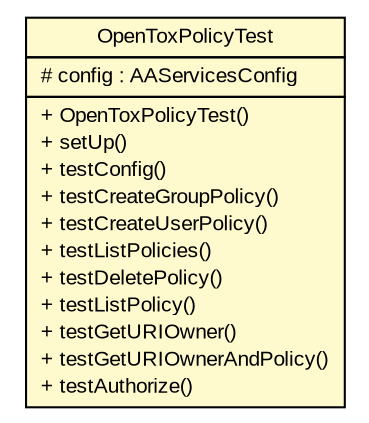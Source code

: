 #!/usr/local/bin/dot
#
# Class diagram 
# Generated by UmlGraph version 4.6 (http://www.spinellis.gr/sw/umlgraph)
#

digraph G {
	edge [fontname="arial",fontsize=10,labelfontname="arial",labelfontsize=10];
	node [fontname="arial",fontsize=10,shape=plaintext];
	// org.opentox.aa.opensso.test.OpenToxPolicyTest
	c4 [label=<<table border="0" cellborder="1" cellspacing="0" cellpadding="2" port="p" bgcolor="lemonChiffon" href="./OpenToxPolicyTest.html">
		<tr><td><table border="0" cellspacing="0" cellpadding="1">
			<tr><td> OpenToxPolicyTest </td></tr>
		</table></td></tr>
		<tr><td><table border="0" cellspacing="0" cellpadding="1">
			<tr><td align="left"> # config : AAServicesConfig </td></tr>
		</table></td></tr>
		<tr><td><table border="0" cellspacing="0" cellpadding="1">
			<tr><td align="left"> + OpenToxPolicyTest() </td></tr>
			<tr><td align="left"> + setUp() </td></tr>
			<tr><td align="left"> + testConfig() </td></tr>
			<tr><td align="left"> + testCreateGroupPolicy() </td></tr>
			<tr><td align="left"> + testCreateUserPolicy() </td></tr>
			<tr><td align="left"> + testListPolicies() </td></tr>
			<tr><td align="left"> + testDeletePolicy() </td></tr>
			<tr><td align="left"> + testListPolicy() </td></tr>
			<tr><td align="left"> + testGetURIOwner() </td></tr>
			<tr><td align="left"> + testGetURIOwnerAndPolicy() </td></tr>
			<tr><td align="left"> + testAuthorize() </td></tr>
		</table></td></tr>
		</table>>, fontname="arial", fontcolor="black", fontsize=10.0];
}

